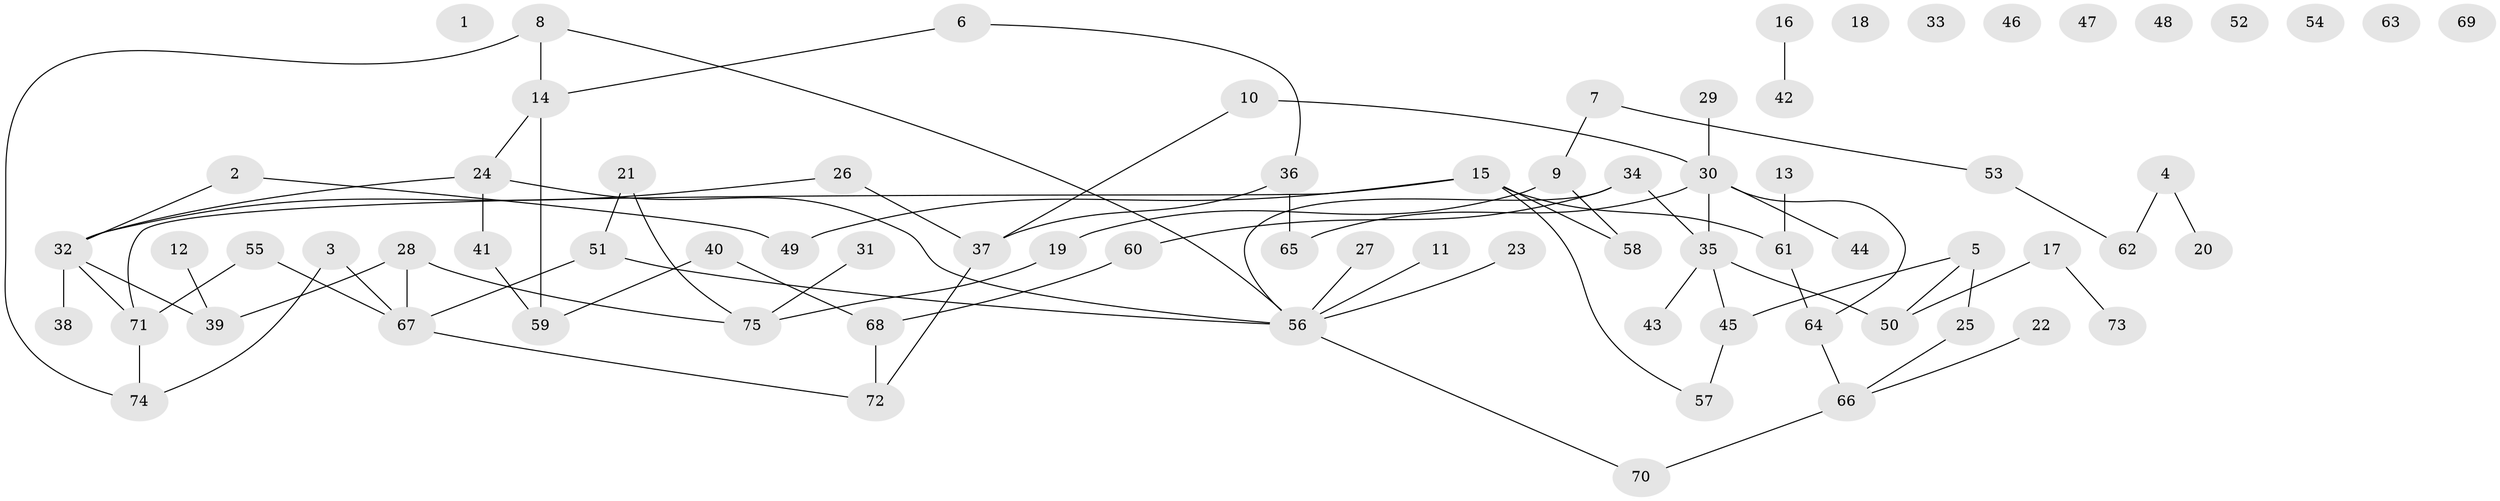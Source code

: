 // coarse degree distribution, {0: 0.2972972972972973, 4: 0.08108108108108109, 2: 0.21621621621621623, 1: 0.1891891891891892, 5: 0.10810810810810811, 6: 0.08108108108108109, 3: 0.02702702702702703}
// Generated by graph-tools (version 1.1) at 2025/43/03/04/25 21:43:57]
// undirected, 75 vertices, 83 edges
graph export_dot {
graph [start="1"]
  node [color=gray90,style=filled];
  1;
  2;
  3;
  4;
  5;
  6;
  7;
  8;
  9;
  10;
  11;
  12;
  13;
  14;
  15;
  16;
  17;
  18;
  19;
  20;
  21;
  22;
  23;
  24;
  25;
  26;
  27;
  28;
  29;
  30;
  31;
  32;
  33;
  34;
  35;
  36;
  37;
  38;
  39;
  40;
  41;
  42;
  43;
  44;
  45;
  46;
  47;
  48;
  49;
  50;
  51;
  52;
  53;
  54;
  55;
  56;
  57;
  58;
  59;
  60;
  61;
  62;
  63;
  64;
  65;
  66;
  67;
  68;
  69;
  70;
  71;
  72;
  73;
  74;
  75;
  2 -- 32;
  2 -- 49;
  3 -- 67;
  3 -- 74;
  4 -- 20;
  4 -- 62;
  5 -- 25;
  5 -- 45;
  5 -- 50;
  6 -- 14;
  6 -- 36;
  7 -- 9;
  7 -- 53;
  8 -- 14;
  8 -- 56;
  8 -- 74;
  9 -- 19;
  9 -- 58;
  10 -- 30;
  10 -- 37;
  11 -- 56;
  12 -- 39;
  13 -- 61;
  14 -- 24;
  14 -- 59;
  15 -- 49;
  15 -- 57;
  15 -- 58;
  15 -- 61;
  15 -- 71;
  16 -- 42;
  17 -- 50;
  17 -- 73;
  19 -- 75;
  21 -- 51;
  21 -- 75;
  22 -- 66;
  23 -- 56;
  24 -- 32;
  24 -- 41;
  24 -- 56;
  25 -- 66;
  26 -- 32;
  26 -- 37;
  27 -- 56;
  28 -- 39;
  28 -- 67;
  28 -- 75;
  29 -- 30;
  30 -- 35;
  30 -- 44;
  30 -- 64;
  30 -- 65;
  31 -- 75;
  32 -- 38;
  32 -- 39;
  32 -- 71;
  34 -- 35;
  34 -- 56;
  34 -- 60;
  35 -- 43;
  35 -- 45;
  35 -- 50;
  36 -- 37;
  36 -- 65;
  37 -- 72;
  40 -- 59;
  40 -- 68;
  41 -- 59;
  45 -- 57;
  51 -- 56;
  51 -- 67;
  53 -- 62;
  55 -- 67;
  55 -- 71;
  56 -- 70;
  60 -- 68;
  61 -- 64;
  64 -- 66;
  66 -- 70;
  67 -- 72;
  68 -- 72;
  71 -- 74;
}
